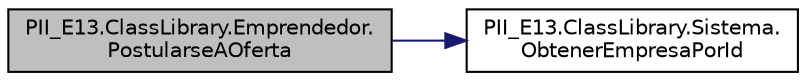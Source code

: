 digraph "PII_E13.ClassLibrary.Emprendedor.PostularseAOferta"
{
 // INTERACTIVE_SVG=YES
 // LATEX_PDF_SIZE
  edge [fontname="Helvetica",fontsize="10",labelfontname="Helvetica",labelfontsize="10"];
  node [fontname="Helvetica",fontsize="10",shape=record];
  rankdir="LR";
  Node1 [label="PII_E13.ClassLibrary.Emprendedor.\lPostularseAOferta",height=0.2,width=0.4,color="black", fillcolor="grey75", style="filled", fontcolor="black",tooltip="Mediante una oferta, éste emprendedor se postulará a ella."];
  Node1 -> Node2 [color="midnightblue",fontsize="10",style="solid",fontname="Helvetica"];
  Node2 [label="PII_E13.ClassLibrary.Sistema.\lObtenerEmpresaPorId",height=0.2,width=0.4,color="black", fillcolor="white", style="filled",URL="$classPII__E13_1_1ClassLibrary_1_1Sistema.html#ad5ba43efa8cb672f355206b9e8ebaa1b",tooltip="Recupera una instancia de Empresa de la lista de empresas utilizando su id y una id dada."];
}
